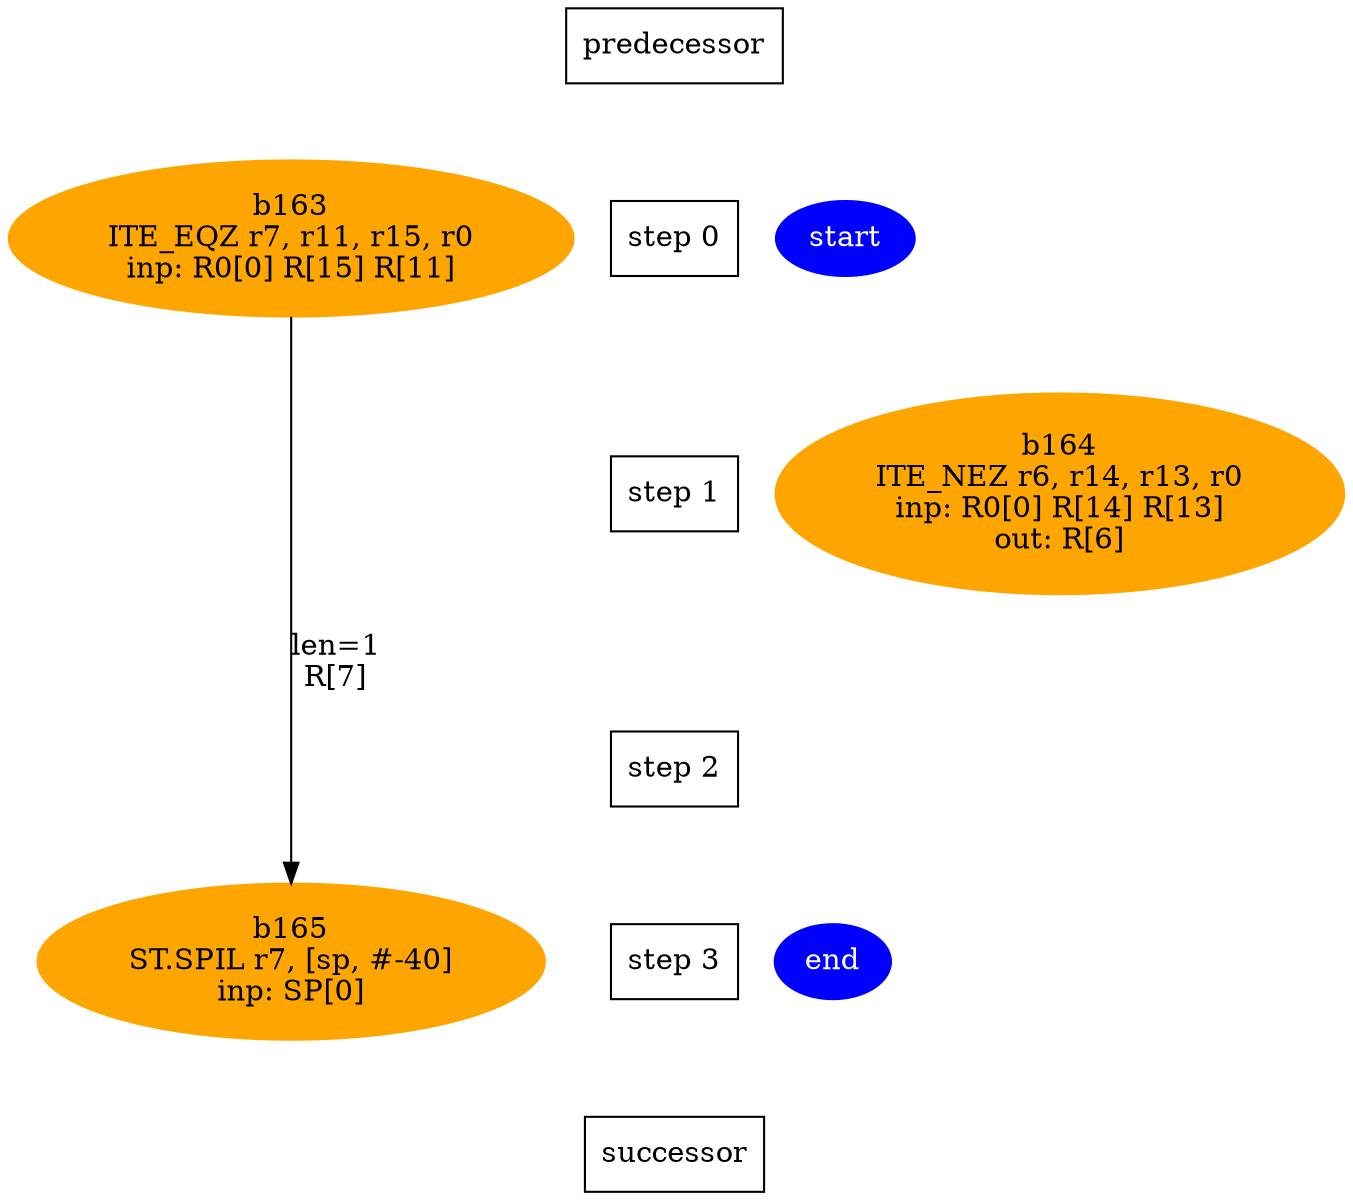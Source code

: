 digraph N {
 b163[color=orange,fontcolor=black,style=filled,label="b163\nITE_EQZ r7, r11, r15, r0\ninp: R0[0] R[15] R[11]"];  {rank=same; S0;  b163;}
 b164[color=orange,fontcolor=black,style=filled,label="b164\nITE_NEZ r6, r14, r13, r0\ninp: R0[0] R[14] R[13]\nout: R[6]"];  {rank=same; S1;  b164;}
 b165[color=orange,fontcolor=black,style=filled,label="b165\nST.SPIL r7, [sp, #-40]\ninp: SP[0]"];  {rank=same; S3;  b165;}
 start [color=blue,fontcolor=white,style=filled,label="start"];  {rank=same; S0;  start;}
 end [color=blue,fontcolor=white,style=filled,label="end"];  {rank=same; S3;  end;}
   b163 -> b165 [color=black,fontcolor=black,label="len=1\nR[7]",weight=1000];
  Sm1 [label="predecessor",shape=box];
  S0 [label="step 0",shape=box];
  Sm1 -> S0[style=invis,weight=9000];
  S1 [label="step 1",shape=box];
  S0 -> S1[style=invis,weight=9000];
  S2 [label="step 2",shape=box];
  S1 -> S2[style=invis,weight=9000];
  S3 [label="step 3",shape=box];
  S2 -> S3[style=invis,weight=9000];
  S4 [label="successor",shape=box];
  S3 -> S4[style=invis,weight=9000];
}
